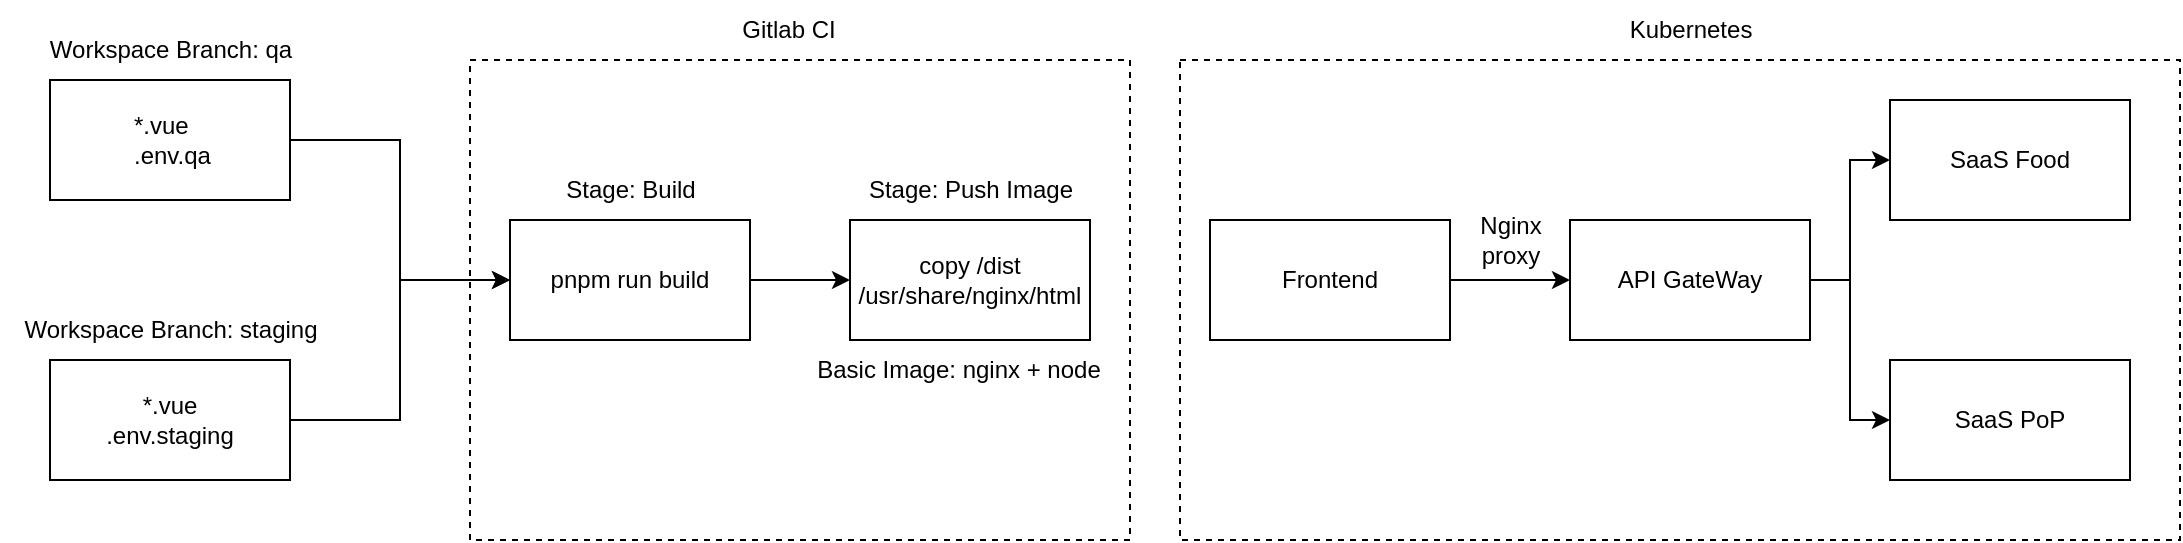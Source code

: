 <mxfile version="20.2.8" type="github">
  <diagram id="CawiP5RovmFVvAsjJ3z6" name="第 1 页">
    <mxGraphModel dx="1426" dy="736" grid="1" gridSize="10" guides="1" tooltips="1" connect="1" arrows="1" fold="1" page="1" pageScale="1" pageWidth="827" pageHeight="1169" math="0" shadow="0">
      <root>
        <mxCell id="0" />
        <mxCell id="1" parent="0" />
        <mxCell id="y3v5JCnAGt20bSERnfSl-1" value="" style="rounded=0;whiteSpace=wrap;html=1;fillColor=none;dashed=1;" vertex="1" parent="1">
          <mxGeometry x="610" y="160" width="500" height="240" as="geometry" />
        </mxCell>
        <mxCell id="y3v5JCnAGt20bSERnfSl-2" value="" style="rounded=0;whiteSpace=wrap;html=1;fillColor=none;dashed=1;" vertex="1" parent="1">
          <mxGeometry x="255" y="160" width="330" height="240" as="geometry" />
        </mxCell>
        <mxCell id="y3v5JCnAGt20bSERnfSl-3" style="edgeStyle=orthogonalEdgeStyle;rounded=0;orthogonalLoop=1;jettySize=auto;html=1;" edge="1" parent="1" source="y3v5JCnAGt20bSERnfSl-4" target="y3v5JCnAGt20bSERnfSl-5">
          <mxGeometry relative="1" as="geometry" />
        </mxCell>
        <mxCell id="y3v5JCnAGt20bSERnfSl-4" value="pnpm run build" style="rounded=0;whiteSpace=wrap;html=1;" vertex="1" parent="1">
          <mxGeometry x="275" y="240" width="120" height="60" as="geometry" />
        </mxCell>
        <mxCell id="y3v5JCnAGt20bSERnfSl-5" value="copy /dist /usr/share/nginx/html" style="rounded=0;whiteSpace=wrap;html=1;" vertex="1" parent="1">
          <mxGeometry x="445" y="240" width="120" height="60" as="geometry" />
        </mxCell>
        <mxCell id="y3v5JCnAGt20bSERnfSl-6" value="Stage: Build" style="text;html=1;align=center;verticalAlign=middle;resizable=0;points=[];autosize=1;strokeColor=none;fillColor=none;" vertex="1" parent="1">
          <mxGeometry x="290" y="210" width="90" height="30" as="geometry" />
        </mxCell>
        <mxCell id="y3v5JCnAGt20bSERnfSl-7" value="Stage: Push Image" style="text;html=1;align=center;verticalAlign=middle;resizable=0;points=[];autosize=1;strokeColor=none;fillColor=none;" vertex="1" parent="1">
          <mxGeometry x="440" y="210" width="130" height="30" as="geometry" />
        </mxCell>
        <mxCell id="y3v5JCnAGt20bSERnfSl-8" style="edgeStyle=orthogonalEdgeStyle;rounded=0;orthogonalLoop=1;jettySize=auto;html=1;exitX=1;exitY=0.5;exitDx=0;exitDy=0;entryX=0;entryY=0.5;entryDx=0;entryDy=0;" edge="1" parent="1" source="y3v5JCnAGt20bSERnfSl-9" target="y3v5JCnAGt20bSERnfSl-4">
          <mxGeometry relative="1" as="geometry" />
        </mxCell>
        <mxCell id="y3v5JCnAGt20bSERnfSl-9" value="&lt;blockquote style=&quot;margin: 0 0 0 40px; border: none; padding: 0px;&quot;&gt;*.vue&lt;br&gt;.env.qa&lt;/blockquote&gt;" style="rounded=0;whiteSpace=wrap;html=1;align=left;" vertex="1" parent="1">
          <mxGeometry x="45" y="170" width="120" height="60" as="geometry" />
        </mxCell>
        <mxCell id="y3v5JCnAGt20bSERnfSl-10" value="Workspace Branch: qa" style="text;html=1;align=center;verticalAlign=middle;resizable=0;points=[];autosize=1;strokeColor=none;fillColor=none;" vertex="1" parent="1">
          <mxGeometry x="35" y="140" width="140" height="30" as="geometry" />
        </mxCell>
        <mxCell id="y3v5JCnAGt20bSERnfSl-11" style="edgeStyle=orthogonalEdgeStyle;rounded=0;orthogonalLoop=1;jettySize=auto;html=1;exitX=1;exitY=0.5;exitDx=0;exitDy=0;entryX=0;entryY=0.5;entryDx=0;entryDy=0;" edge="1" parent="1" source="y3v5JCnAGt20bSERnfSl-12" target="y3v5JCnAGt20bSERnfSl-4">
          <mxGeometry relative="1" as="geometry" />
        </mxCell>
        <mxCell id="y3v5JCnAGt20bSERnfSl-12" value="&lt;blockquote style=&quot;margin: 0 0 0 40px; border: none; padding: 0px;&quot;&gt;&lt;/blockquote&gt;&lt;span style=&quot;&quot;&gt;&lt;div style=&quot;&quot;&gt;&lt;span style=&quot;background-color: initial;&quot;&gt;*.vue&lt;/span&gt;&lt;/div&gt;&lt;/span&gt;&lt;span style=&quot;font-family: Helvetica; font-size: 12px; font-style: normal; font-variant-ligatures: normal; font-variant-caps: normal; font-weight: 400; letter-spacing: normal; orphans: 2; text-indent: 0px; text-transform: none; widows: 2; word-spacing: 0px; -webkit-text-stroke-width: 0px; background-color: rgb(248, 249, 250); text-decoration-thickness: initial; text-decoration-style: initial; text-decoration-color: initial; float: none; display: inline !important;&quot;&gt;&lt;div style=&quot;color: rgb(0, 0, 0);&quot;&gt;.env.staging&lt;/div&gt;&lt;/span&gt;" style="rounded=0;whiteSpace=wrap;html=1;" vertex="1" parent="1">
          <mxGeometry x="45" y="310" width="120" height="60" as="geometry" />
        </mxCell>
        <mxCell id="y3v5JCnAGt20bSERnfSl-13" value="Workspace Branch: staging" style="text;html=1;align=center;verticalAlign=middle;resizable=0;points=[];autosize=1;strokeColor=none;fillColor=none;" vertex="1" parent="1">
          <mxGeometry x="20" y="280" width="170" height="30" as="geometry" />
        </mxCell>
        <mxCell id="y3v5JCnAGt20bSERnfSl-14" style="edgeStyle=orthogonalEdgeStyle;rounded=0;orthogonalLoop=1;jettySize=auto;html=1;fontColor=#007FFF;" edge="1" parent="1" source="y3v5JCnAGt20bSERnfSl-15" target="y3v5JCnAGt20bSERnfSl-19">
          <mxGeometry relative="1" as="geometry" />
        </mxCell>
        <mxCell id="y3v5JCnAGt20bSERnfSl-15" value="Frontend" style="rounded=0;whiteSpace=wrap;html=1;" vertex="1" parent="1">
          <mxGeometry x="625" y="240" width="120" height="60" as="geometry" />
        </mxCell>
        <mxCell id="y3v5JCnAGt20bSERnfSl-16" value="Gitlab CI" style="text;html=1;align=center;verticalAlign=middle;resizable=0;points=[];autosize=1;strokeColor=none;fillColor=none;" vertex="1" parent="1">
          <mxGeometry x="379" y="130" width="70" height="30" as="geometry" />
        </mxCell>
        <mxCell id="y3v5JCnAGt20bSERnfSl-17" style="edgeStyle=orthogonalEdgeStyle;rounded=0;orthogonalLoop=1;jettySize=auto;html=1;exitX=1;exitY=0.5;exitDx=0;exitDy=0;entryX=0;entryY=0.5;entryDx=0;entryDy=0;fontColor=#007FFF;" edge="1" parent="1" source="y3v5JCnAGt20bSERnfSl-19" target="y3v5JCnAGt20bSERnfSl-21">
          <mxGeometry relative="1" as="geometry" />
        </mxCell>
        <mxCell id="y3v5JCnAGt20bSERnfSl-18" style="edgeStyle=orthogonalEdgeStyle;rounded=0;orthogonalLoop=1;jettySize=auto;html=1;entryX=0;entryY=0.5;entryDx=0;entryDy=0;fontColor=#007FFF;" edge="1" parent="1" source="y3v5JCnAGt20bSERnfSl-19" target="y3v5JCnAGt20bSERnfSl-22">
          <mxGeometry relative="1" as="geometry" />
        </mxCell>
        <mxCell id="y3v5JCnAGt20bSERnfSl-19" value="API GateWay" style="rounded=0;whiteSpace=wrap;html=1;" vertex="1" parent="1">
          <mxGeometry x="805" y="240" width="120" height="60" as="geometry" />
        </mxCell>
        <mxCell id="y3v5JCnAGt20bSERnfSl-20" value="Kubernetes" style="text;html=1;align=center;verticalAlign=middle;resizable=0;points=[];autosize=1;strokeColor=none;fillColor=none;" vertex="1" parent="1">
          <mxGeometry x="825" y="130" width="80" height="30" as="geometry" />
        </mxCell>
        <mxCell id="y3v5JCnAGt20bSERnfSl-21" value="SaaS Food" style="rounded=0;whiteSpace=wrap;html=1;" vertex="1" parent="1">
          <mxGeometry x="965" y="180" width="120" height="60" as="geometry" />
        </mxCell>
        <mxCell id="y3v5JCnAGt20bSERnfSl-22" value="SaaS PoP" style="rounded=0;whiteSpace=wrap;html=1;" vertex="1" parent="1">
          <mxGeometry x="965" y="310" width="120" height="60" as="geometry" />
        </mxCell>
        <mxCell id="y3v5JCnAGt20bSERnfSl-23" value="Basic Image: nginx + node" style="text;html=1;align=center;verticalAlign=middle;resizable=0;points=[];autosize=1;strokeColor=none;fillColor=none;" vertex="1" parent="1">
          <mxGeometry x="414" y="300" width="170" height="30" as="geometry" />
        </mxCell>
        <mxCell id="y3v5JCnAGt20bSERnfSl-24" value="Nginx &lt;br&gt;proxy" style="text;html=1;align=center;verticalAlign=middle;resizable=0;points=[];autosize=1;strokeColor=none;fillColor=none;" vertex="1" parent="1">
          <mxGeometry x="750" y="230" width="50" height="40" as="geometry" />
        </mxCell>
      </root>
    </mxGraphModel>
  </diagram>
</mxfile>
